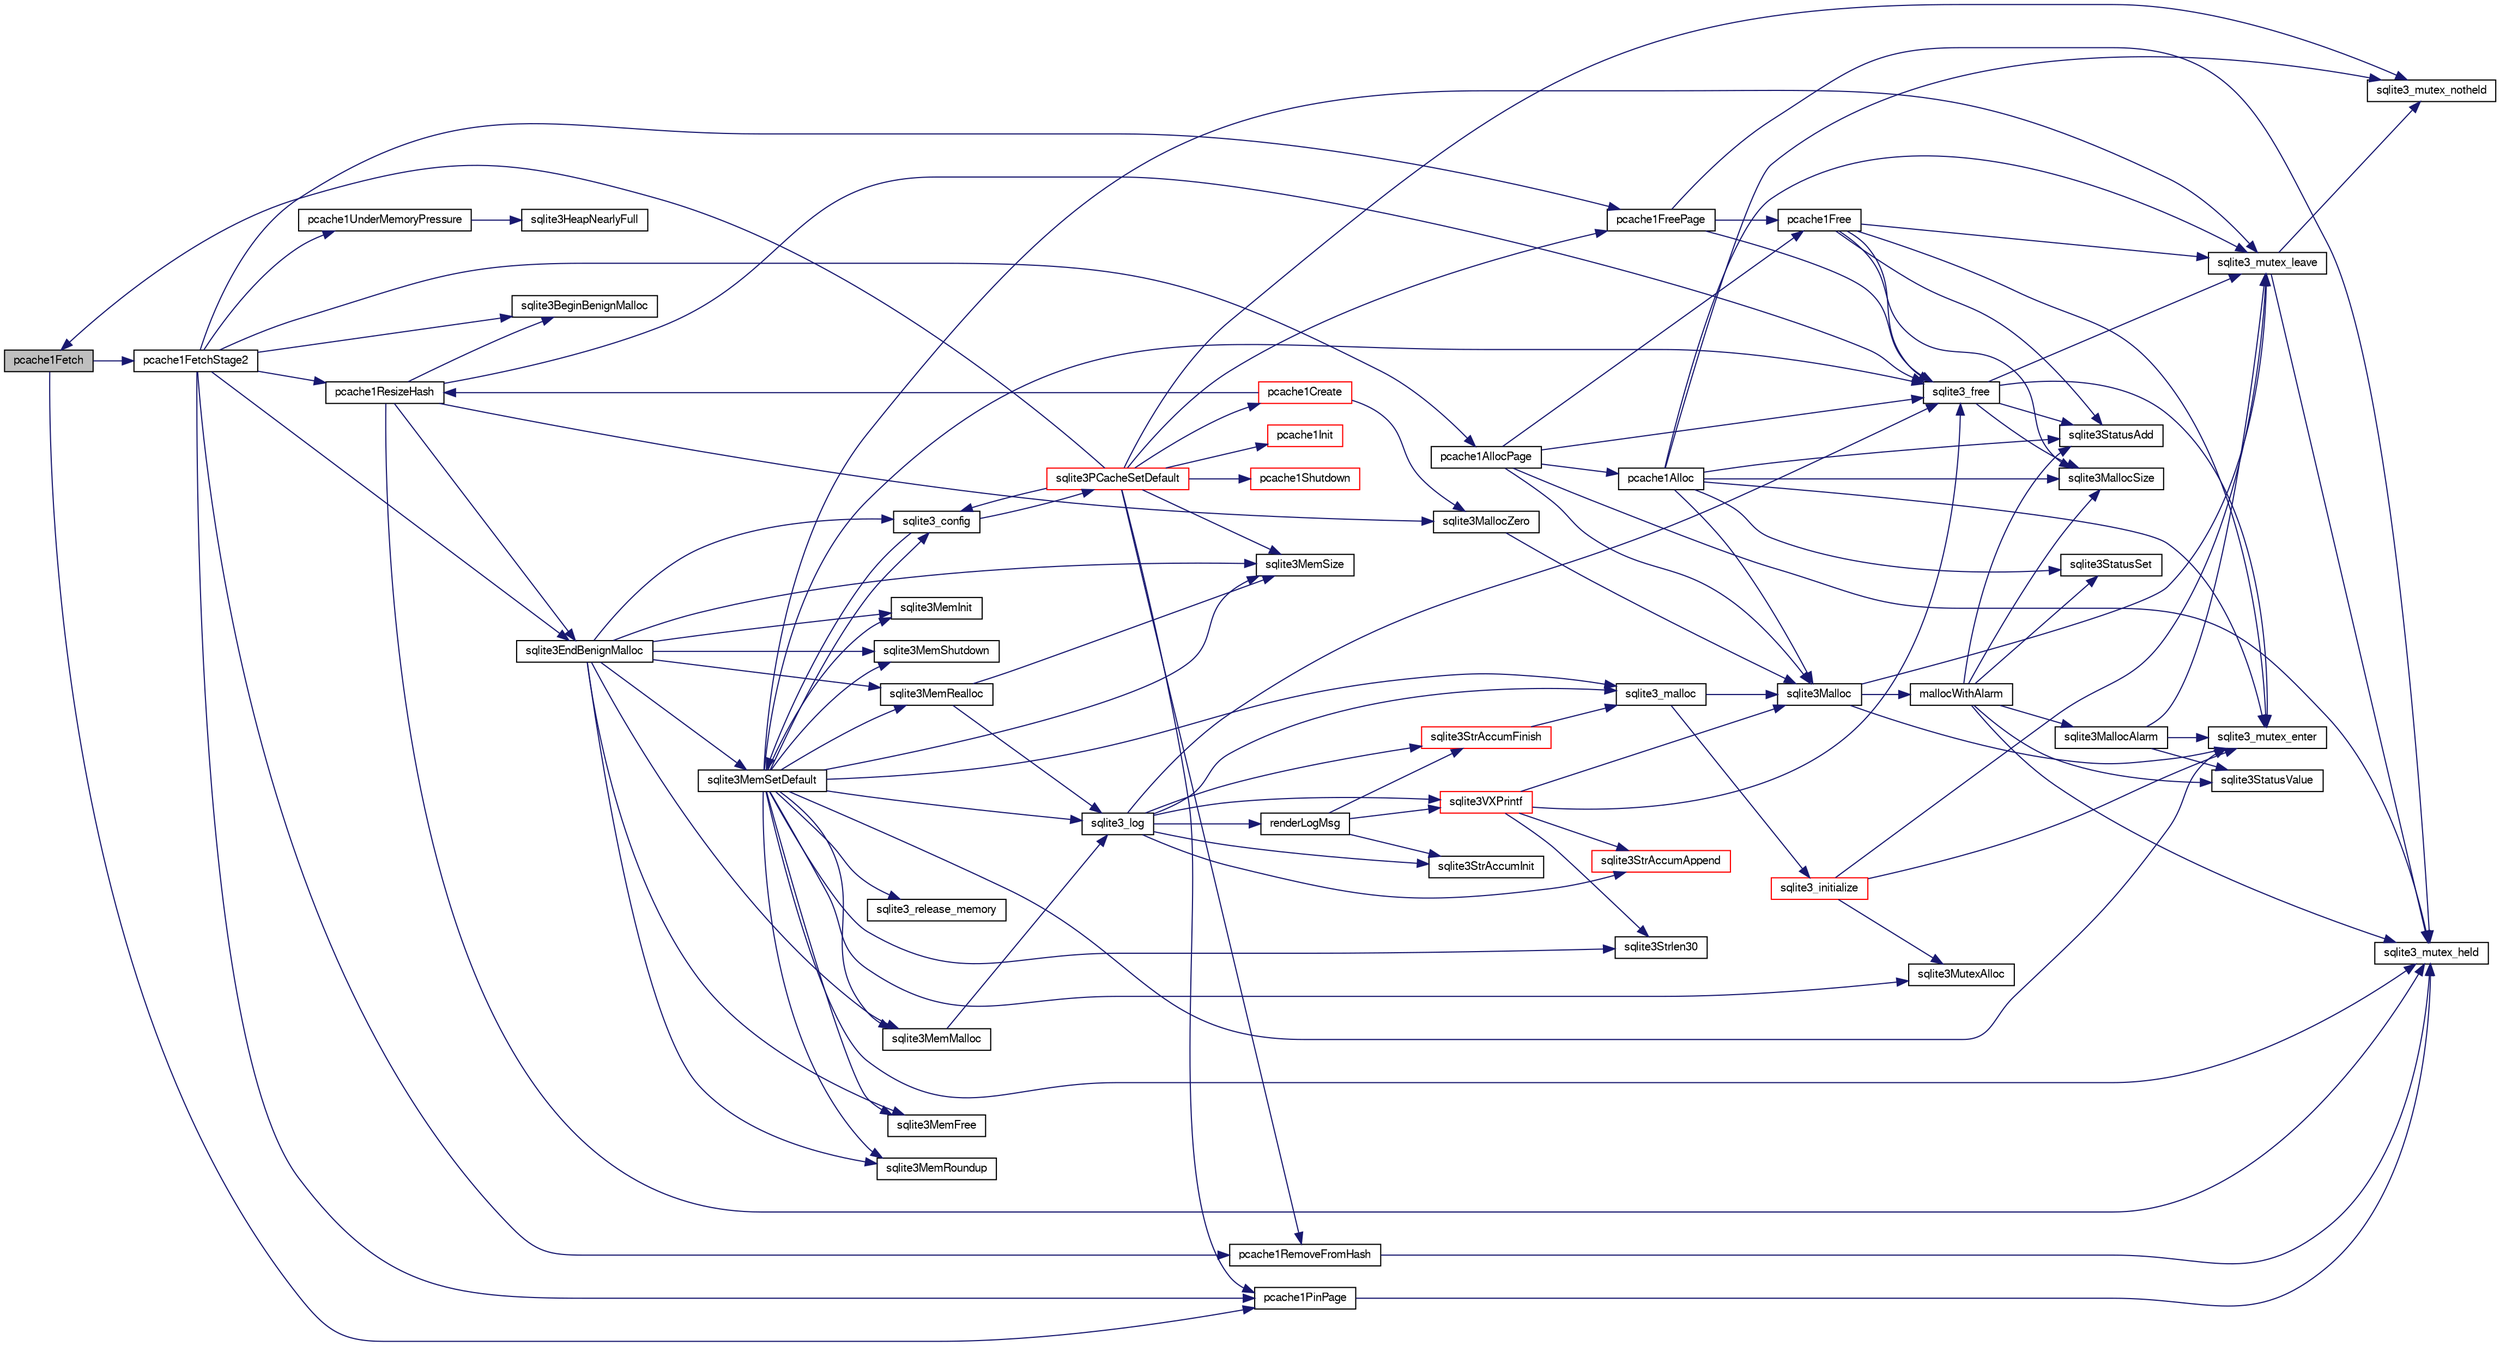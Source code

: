 digraph "pcache1Fetch"
{
  edge [fontname="FreeSans",fontsize="10",labelfontname="FreeSans",labelfontsize="10"];
  node [fontname="FreeSans",fontsize="10",shape=record];
  rankdir="LR";
  Node222151 [label="pcache1Fetch",height=0.2,width=0.4,color="black", fillcolor="grey75", style="filled", fontcolor="black"];
  Node222151 -> Node222152 [color="midnightblue",fontsize="10",style="solid",fontname="FreeSans"];
  Node222152 [label="pcache1PinPage",height=0.2,width=0.4,color="black", fillcolor="white", style="filled",URL="$sqlite3_8c.html#a8c56f8763581386fa892a46f77c8d684"];
  Node222152 -> Node222153 [color="midnightblue",fontsize="10",style="solid",fontname="FreeSans"];
  Node222153 [label="sqlite3_mutex_held",height=0.2,width=0.4,color="black", fillcolor="white", style="filled",URL="$sqlite3_8c.html#acf77da68932b6bc163c5e68547ecc3e7"];
  Node222151 -> Node222154 [color="midnightblue",fontsize="10",style="solid",fontname="FreeSans"];
  Node222154 [label="pcache1FetchStage2",height=0.2,width=0.4,color="black", fillcolor="white", style="filled",URL="$sqlite3_8c.html#a30a4ee80ec88f9eb4ade1424d99585b5"];
  Node222154 -> Node222155 [color="midnightblue",fontsize="10",style="solid",fontname="FreeSans"];
  Node222155 [label="pcache1UnderMemoryPressure",height=0.2,width=0.4,color="black", fillcolor="white", style="filled",URL="$sqlite3_8c.html#a8ac031ba611370b715065a6536e175d0"];
  Node222155 -> Node222156 [color="midnightblue",fontsize="10",style="solid",fontname="FreeSans"];
  Node222156 [label="sqlite3HeapNearlyFull",height=0.2,width=0.4,color="black", fillcolor="white", style="filled",URL="$sqlite3_8c.html#a2b7232bc5f106e359882fe58b46d2b08"];
  Node222154 -> Node222157 [color="midnightblue",fontsize="10",style="solid",fontname="FreeSans"];
  Node222157 [label="pcache1ResizeHash",height=0.2,width=0.4,color="black", fillcolor="white", style="filled",URL="$sqlite3_8c.html#a7795922581c79a689c6e954dad69c037"];
  Node222157 -> Node222153 [color="midnightblue",fontsize="10",style="solid",fontname="FreeSans"];
  Node222157 -> Node222158 [color="midnightblue",fontsize="10",style="solid",fontname="FreeSans"];
  Node222158 [label="sqlite3BeginBenignMalloc",height=0.2,width=0.4,color="black", fillcolor="white", style="filled",URL="$sqlite3_8c.html#a3344c0e2b1b6df701a1cb326602fac14"];
  Node222157 -> Node222159 [color="midnightblue",fontsize="10",style="solid",fontname="FreeSans"];
  Node222159 [label="sqlite3MallocZero",height=0.2,width=0.4,color="black", fillcolor="white", style="filled",URL="$sqlite3_8c.html#ab3e07a30b9b5471f9f5e8f9cb7229934"];
  Node222159 -> Node222160 [color="midnightblue",fontsize="10",style="solid",fontname="FreeSans"];
  Node222160 [label="sqlite3Malloc",height=0.2,width=0.4,color="black", fillcolor="white", style="filled",URL="$sqlite3_8c.html#a361a2eaa846b1885f123abe46f5d8b2b"];
  Node222160 -> Node222161 [color="midnightblue",fontsize="10",style="solid",fontname="FreeSans"];
  Node222161 [label="sqlite3_mutex_enter",height=0.2,width=0.4,color="black", fillcolor="white", style="filled",URL="$sqlite3_8c.html#a1c12cde690bd89f104de5cbad12a6bf5"];
  Node222160 -> Node222162 [color="midnightblue",fontsize="10",style="solid",fontname="FreeSans"];
  Node222162 [label="mallocWithAlarm",height=0.2,width=0.4,color="black", fillcolor="white", style="filled",URL="$sqlite3_8c.html#ab070d5cf8e48ec8a6a43cf025d48598b"];
  Node222162 -> Node222153 [color="midnightblue",fontsize="10",style="solid",fontname="FreeSans"];
  Node222162 -> Node222163 [color="midnightblue",fontsize="10",style="solid",fontname="FreeSans"];
  Node222163 [label="sqlite3StatusSet",height=0.2,width=0.4,color="black", fillcolor="white", style="filled",URL="$sqlite3_8c.html#afec7586c01fcb5ea17dc9d7725a589d9"];
  Node222162 -> Node222164 [color="midnightblue",fontsize="10",style="solid",fontname="FreeSans"];
  Node222164 [label="sqlite3StatusValue",height=0.2,width=0.4,color="black", fillcolor="white", style="filled",URL="$sqlite3_8c.html#a30b8ac296c6e200c1fa57708d52c6ef6"];
  Node222162 -> Node222165 [color="midnightblue",fontsize="10",style="solid",fontname="FreeSans"];
  Node222165 [label="sqlite3MallocAlarm",height=0.2,width=0.4,color="black", fillcolor="white", style="filled",URL="$sqlite3_8c.html#ada66988e8471d1198f3219c062377508"];
  Node222165 -> Node222164 [color="midnightblue",fontsize="10",style="solid",fontname="FreeSans"];
  Node222165 -> Node222166 [color="midnightblue",fontsize="10",style="solid",fontname="FreeSans"];
  Node222166 [label="sqlite3_mutex_leave",height=0.2,width=0.4,color="black", fillcolor="white", style="filled",URL="$sqlite3_8c.html#a5838d235601dbd3c1fa993555c6bcc93"];
  Node222166 -> Node222153 [color="midnightblue",fontsize="10",style="solid",fontname="FreeSans"];
  Node222166 -> Node222167 [color="midnightblue",fontsize="10",style="solid",fontname="FreeSans"];
  Node222167 [label="sqlite3_mutex_notheld",height=0.2,width=0.4,color="black", fillcolor="white", style="filled",URL="$sqlite3_8c.html#a83967c837c1c000d3b5adcfaa688f5dc"];
  Node222165 -> Node222161 [color="midnightblue",fontsize="10",style="solid",fontname="FreeSans"];
  Node222162 -> Node222168 [color="midnightblue",fontsize="10",style="solid",fontname="FreeSans"];
  Node222168 [label="sqlite3MallocSize",height=0.2,width=0.4,color="black", fillcolor="white", style="filled",URL="$sqlite3_8c.html#acf5d2a5f35270bafb050bd2def576955"];
  Node222162 -> Node222169 [color="midnightblue",fontsize="10",style="solid",fontname="FreeSans"];
  Node222169 [label="sqlite3StatusAdd",height=0.2,width=0.4,color="black", fillcolor="white", style="filled",URL="$sqlite3_8c.html#afa029f93586aeab4cc85360905dae9cd"];
  Node222160 -> Node222166 [color="midnightblue",fontsize="10",style="solid",fontname="FreeSans"];
  Node222157 -> Node222170 [color="midnightblue",fontsize="10",style="solid",fontname="FreeSans"];
  Node222170 [label="sqlite3EndBenignMalloc",height=0.2,width=0.4,color="black", fillcolor="white", style="filled",URL="$sqlite3_8c.html#a4582127cc64d483dc66c7acf9d8d8fbb"];
  Node222170 -> Node222171 [color="midnightblue",fontsize="10",style="solid",fontname="FreeSans"];
  Node222171 [label="sqlite3MemMalloc",height=0.2,width=0.4,color="black", fillcolor="white", style="filled",URL="$sqlite3_8c.html#a53157f1a669f949332f44ca9f15c0a43"];
  Node222171 -> Node222172 [color="midnightblue",fontsize="10",style="solid",fontname="FreeSans"];
  Node222172 [label="sqlite3_log",height=0.2,width=0.4,color="black", fillcolor="white", style="filled",URL="$sqlite3_8c.html#a298c9699bf9c143662c6b1fec4b2dc3b"];
  Node222172 -> Node222173 [color="midnightblue",fontsize="10",style="solid",fontname="FreeSans"];
  Node222173 [label="renderLogMsg",height=0.2,width=0.4,color="black", fillcolor="white", style="filled",URL="$sqlite3_8c.html#a7a02b43ce0a27bb52085c7f446d115af"];
  Node222173 -> Node222174 [color="midnightblue",fontsize="10",style="solid",fontname="FreeSans"];
  Node222174 [label="sqlite3StrAccumInit",height=0.2,width=0.4,color="black", fillcolor="white", style="filled",URL="$sqlite3_8c.html#aabf95e113b9d54d519cd15a56215f560"];
  Node222173 -> Node222175 [color="midnightblue",fontsize="10",style="solid",fontname="FreeSans"];
  Node222175 [label="sqlite3VXPrintf",height=0.2,width=0.4,color="red", fillcolor="white", style="filled",URL="$sqlite3_8c.html#a63c25806c9bd4a2b76f9a0eb232c6bde"];
  Node222175 -> Node222176 [color="midnightblue",fontsize="10",style="solid",fontname="FreeSans"];
  Node222176 [label="sqlite3StrAccumAppend",height=0.2,width=0.4,color="red", fillcolor="white", style="filled",URL="$sqlite3_8c.html#a56664fa33def33c5a5245b623441d5e0"];
  Node222175 -> Node222160 [color="midnightblue",fontsize="10",style="solid",fontname="FreeSans"];
  Node222175 -> Node222234 [color="midnightblue",fontsize="10",style="solid",fontname="FreeSans"];
  Node222234 [label="sqlite3Strlen30",height=0.2,width=0.4,color="black", fillcolor="white", style="filled",URL="$sqlite3_8c.html#a3dcd80ba41f1a308193dee74857b62a7"];
  Node222175 -> Node222185 [color="midnightblue",fontsize="10",style="solid",fontname="FreeSans"];
  Node222185 [label="sqlite3_free",height=0.2,width=0.4,color="black", fillcolor="white", style="filled",URL="$sqlite3_8c.html#a6552349e36a8a691af5487999ab09519"];
  Node222185 -> Node222161 [color="midnightblue",fontsize="10",style="solid",fontname="FreeSans"];
  Node222185 -> Node222169 [color="midnightblue",fontsize="10",style="solid",fontname="FreeSans"];
  Node222185 -> Node222168 [color="midnightblue",fontsize="10",style="solid",fontname="FreeSans"];
  Node222185 -> Node222166 [color="midnightblue",fontsize="10",style="solid",fontname="FreeSans"];
  Node222173 -> Node222261 [color="midnightblue",fontsize="10",style="solid",fontname="FreeSans"];
  Node222261 [label="sqlite3StrAccumFinish",height=0.2,width=0.4,color="red", fillcolor="white", style="filled",URL="$sqlite3_8c.html#adb7f26b10ac1b847db6f000ef4c2e2ba"];
  Node222261 -> Node222236 [color="midnightblue",fontsize="10",style="solid",fontname="FreeSans"];
  Node222236 [label="sqlite3_malloc",height=0.2,width=0.4,color="black", fillcolor="white", style="filled",URL="$sqlite3_8c.html#ac79dba55fc32b6a840cf5a9769bce7cd"];
  Node222236 -> Node222189 [color="midnightblue",fontsize="10",style="solid",fontname="FreeSans"];
  Node222189 [label="sqlite3_initialize",height=0.2,width=0.4,color="red", fillcolor="white", style="filled",URL="$sqlite3_8c.html#ab0c0ee2d5d4cf8b28e9572296a8861df"];
  Node222189 -> Node222207 [color="midnightblue",fontsize="10",style="solid",fontname="FreeSans"];
  Node222207 [label="sqlite3MutexAlloc",height=0.2,width=0.4,color="black", fillcolor="white", style="filled",URL="$sqlite3_8c.html#a0e3f432ee581f6876b590e7ad7e84e19"];
  Node222189 -> Node222161 [color="midnightblue",fontsize="10",style="solid",fontname="FreeSans"];
  Node222189 -> Node222166 [color="midnightblue",fontsize="10",style="solid",fontname="FreeSans"];
  Node222236 -> Node222160 [color="midnightblue",fontsize="10",style="solid",fontname="FreeSans"];
  Node222172 -> Node222174 [color="midnightblue",fontsize="10",style="solid",fontname="FreeSans"];
  Node222172 -> Node222175 [color="midnightblue",fontsize="10",style="solid",fontname="FreeSans"];
  Node222172 -> Node222261 [color="midnightblue",fontsize="10",style="solid",fontname="FreeSans"];
  Node222172 -> Node222236 [color="midnightblue",fontsize="10",style="solid",fontname="FreeSans"];
  Node222172 -> Node222185 [color="midnightblue",fontsize="10",style="solid",fontname="FreeSans"];
  Node222172 -> Node222176 [color="midnightblue",fontsize="10",style="solid",fontname="FreeSans"];
  Node222170 -> Node222210 [color="midnightblue",fontsize="10",style="solid",fontname="FreeSans"];
  Node222210 [label="sqlite3MemFree",height=0.2,width=0.4,color="black", fillcolor="white", style="filled",URL="$sqlite3_8c.html#a4198492989c7a427e3d704c06058850a"];
  Node222170 -> Node222211 [color="midnightblue",fontsize="10",style="solid",fontname="FreeSans"];
  Node222211 [label="sqlite3MemRealloc",height=0.2,width=0.4,color="black", fillcolor="white", style="filled",URL="$sqlite3_8c.html#addd043cc5742c3b0cf536763cd4e6948"];
  Node222211 -> Node222172 [color="midnightblue",fontsize="10",style="solid",fontname="FreeSans"];
  Node222211 -> Node222212 [color="midnightblue",fontsize="10",style="solid",fontname="FreeSans"];
  Node222212 [label="sqlite3MemSize",height=0.2,width=0.4,color="black", fillcolor="white", style="filled",URL="$sqlite3_8c.html#a564962938d56643e999de431c190f937"];
  Node222170 -> Node222212 [color="midnightblue",fontsize="10",style="solid",fontname="FreeSans"];
  Node222170 -> Node222213 [color="midnightblue",fontsize="10",style="solid",fontname="FreeSans"];
  Node222213 [label="sqlite3MemRoundup",height=0.2,width=0.4,color="black", fillcolor="white", style="filled",URL="$sqlite3_8c.html#ac9d66a2d2d224dfafcf6a49d48436ddc"];
  Node222170 -> Node222214 [color="midnightblue",fontsize="10",style="solid",fontname="FreeSans"];
  Node222214 [label="sqlite3MemInit",height=0.2,width=0.4,color="black", fillcolor="white", style="filled",URL="$sqlite3_8c.html#a1ec61c1becf036ba7fcb571ae51300af"];
  Node222170 -> Node222215 [color="midnightblue",fontsize="10",style="solid",fontname="FreeSans"];
  Node222215 [label="sqlite3MemShutdown",height=0.2,width=0.4,color="black", fillcolor="white", style="filled",URL="$sqlite3_8c.html#a934531b3f7c4743196f453ce6db028dc"];
  Node222170 -> Node222209 [color="midnightblue",fontsize="10",style="solid",fontname="FreeSans"];
  Node222209 [label="sqlite3MemSetDefault",height=0.2,width=0.4,color="black", fillcolor="white", style="filled",URL="$sqlite3_8c.html#a162fbfd727e92c5f8f72625b5ff62549"];
  Node222209 -> Node222171 [color="midnightblue",fontsize="10",style="solid",fontname="FreeSans"];
  Node222209 -> Node222210 [color="midnightblue",fontsize="10",style="solid",fontname="FreeSans"];
  Node222209 -> Node222211 [color="midnightblue",fontsize="10",style="solid",fontname="FreeSans"];
  Node222209 -> Node222212 [color="midnightblue",fontsize="10",style="solid",fontname="FreeSans"];
  Node222209 -> Node222213 [color="midnightblue",fontsize="10",style="solid",fontname="FreeSans"];
  Node222209 -> Node222214 [color="midnightblue",fontsize="10",style="solid",fontname="FreeSans"];
  Node222209 -> Node222215 [color="midnightblue",fontsize="10",style="solid",fontname="FreeSans"];
  Node222209 -> Node222216 [color="midnightblue",fontsize="10",style="solid",fontname="FreeSans"];
  Node222216 [label="sqlite3_config",height=0.2,width=0.4,color="black", fillcolor="white", style="filled",URL="$sqlite3_8c.html#a74ad420b6f26bc06a04ff6ecec8a8c91"];
  Node222216 -> Node222209 [color="midnightblue",fontsize="10",style="solid",fontname="FreeSans"];
  Node222216 -> Node222217 [color="midnightblue",fontsize="10",style="solid",fontname="FreeSans"];
  Node222217 [label="sqlite3PCacheSetDefault",height=0.2,width=0.4,color="red", fillcolor="white", style="filled",URL="$sqlite3_8c.html#a91974afe7709a742451438556ee0c70c"];
  Node222217 -> Node222218 [color="midnightblue",fontsize="10",style="solid",fontname="FreeSans"];
  Node222218 [label="pcache1Init",height=0.2,width=0.4,color="red", fillcolor="white", style="filled",URL="$sqlite3_8c.html#a05e9c1daf3dd812db1d769b69b20e069"];
  Node222217 -> Node222220 [color="midnightblue",fontsize="10",style="solid",fontname="FreeSans"];
  Node222220 [label="pcache1Shutdown",height=0.2,width=0.4,color="red", fillcolor="white", style="filled",URL="$sqlite3_8c.html#a707b7714a99d68e6858d4305b2a02579"];
  Node222217 -> Node222227 [color="midnightblue",fontsize="10",style="solid",fontname="FreeSans"];
  Node222227 [label="pcache1Create",height=0.2,width=0.4,color="red", fillcolor="white", style="filled",URL="$sqlite3_8c.html#a44cfeb7ecaf2b6aa54934d3deaee8919"];
  Node222227 -> Node222159 [color="midnightblue",fontsize="10",style="solid",fontname="FreeSans"];
  Node222227 -> Node222157 [color="midnightblue",fontsize="10",style="solid",fontname="FreeSans"];
  Node222217 -> Node222151 [color="midnightblue",fontsize="10",style="solid",fontname="FreeSans"];
  Node222217 -> Node222216 [color="midnightblue",fontsize="10",style="solid",fontname="FreeSans"];
  Node222217 -> Node222167 [color="midnightblue",fontsize="10",style="solid",fontname="FreeSans"];
  Node222217 -> Node222212 [color="midnightblue",fontsize="10",style="solid",fontname="FreeSans"];
  Node222217 -> Node222152 [color="midnightblue",fontsize="10",style="solid",fontname="FreeSans"];
  Node222217 -> Node222226 [color="midnightblue",fontsize="10",style="solid",fontname="FreeSans"];
  Node222226 [label="pcache1RemoveFromHash",height=0.2,width=0.4,color="black", fillcolor="white", style="filled",URL="$sqlite3_8c.html#a1b58eae8a9fe64c0c817a74a2ac7ad41"];
  Node222226 -> Node222153 [color="midnightblue",fontsize="10",style="solid",fontname="FreeSans"];
  Node222217 -> Node222223 [color="midnightblue",fontsize="10",style="solid",fontname="FreeSans"];
  Node222223 [label="pcache1FreePage",height=0.2,width=0.4,color="black", fillcolor="white", style="filled",URL="$sqlite3_8c.html#aa3f573a706805bb81ef72ff65ffcdb79"];
  Node222223 -> Node222153 [color="midnightblue",fontsize="10",style="solid",fontname="FreeSans"];
  Node222223 -> Node222224 [color="midnightblue",fontsize="10",style="solid",fontname="FreeSans"];
  Node222224 [label="pcache1Free",height=0.2,width=0.4,color="black", fillcolor="white", style="filled",URL="$sqlite3_8c.html#a283e764f60afec3ed4995402b6604ceb"];
  Node222224 -> Node222161 [color="midnightblue",fontsize="10",style="solid",fontname="FreeSans"];
  Node222224 -> Node222169 [color="midnightblue",fontsize="10",style="solid",fontname="FreeSans"];
  Node222224 -> Node222166 [color="midnightblue",fontsize="10",style="solid",fontname="FreeSans"];
  Node222224 -> Node222168 [color="midnightblue",fontsize="10",style="solid",fontname="FreeSans"];
  Node222224 -> Node222185 [color="midnightblue",fontsize="10",style="solid",fontname="FreeSans"];
  Node222223 -> Node222185 [color="midnightblue",fontsize="10",style="solid",fontname="FreeSans"];
  Node222209 -> Node222207 [color="midnightblue",fontsize="10",style="solid",fontname="FreeSans"];
  Node222209 -> Node222161 [color="midnightblue",fontsize="10",style="solid",fontname="FreeSans"];
  Node222209 -> Node222166 [color="midnightblue",fontsize="10",style="solid",fontname="FreeSans"];
  Node222209 -> Node222234 [color="midnightblue",fontsize="10",style="solid",fontname="FreeSans"];
  Node222209 -> Node222153 [color="midnightblue",fontsize="10",style="solid",fontname="FreeSans"];
  Node222209 -> Node222235 [color="midnightblue",fontsize="10",style="solid",fontname="FreeSans"];
  Node222235 [label="sqlite3_release_memory",height=0.2,width=0.4,color="black", fillcolor="white", style="filled",URL="$sqlite3_8c.html#a91037e7ef182e008677dae146e15cf92"];
  Node222209 -> Node222236 [color="midnightblue",fontsize="10",style="solid",fontname="FreeSans"];
  Node222209 -> Node222185 [color="midnightblue",fontsize="10",style="solid",fontname="FreeSans"];
  Node222209 -> Node222172 [color="midnightblue",fontsize="10",style="solid",fontname="FreeSans"];
  Node222170 -> Node222216 [color="midnightblue",fontsize="10",style="solid",fontname="FreeSans"];
  Node222157 -> Node222185 [color="midnightblue",fontsize="10",style="solid",fontname="FreeSans"];
  Node222154 -> Node222226 [color="midnightblue",fontsize="10",style="solid",fontname="FreeSans"];
  Node222154 -> Node222152 [color="midnightblue",fontsize="10",style="solid",fontname="FreeSans"];
  Node222154 -> Node222223 [color="midnightblue",fontsize="10",style="solid",fontname="FreeSans"];
  Node222154 -> Node222158 [color="midnightblue",fontsize="10",style="solid",fontname="FreeSans"];
  Node222154 -> Node222431 [color="midnightblue",fontsize="10",style="solid",fontname="FreeSans"];
  Node222431 [label="pcache1AllocPage",height=0.2,width=0.4,color="black", fillcolor="white", style="filled",URL="$sqlite3_8c.html#ad6ec26e3c7beec69fb9ca11fcd63120e"];
  Node222431 -> Node222153 [color="midnightblue",fontsize="10",style="solid",fontname="FreeSans"];
  Node222431 -> Node222432 [color="midnightblue",fontsize="10",style="solid",fontname="FreeSans"];
  Node222432 [label="pcache1Alloc",height=0.2,width=0.4,color="black", fillcolor="white", style="filled",URL="$sqlite3_8c.html#ad80f2390e3fdf5c2feab3ea212d4e9a8"];
  Node222432 -> Node222167 [color="midnightblue",fontsize="10",style="solid",fontname="FreeSans"];
  Node222432 -> Node222163 [color="midnightblue",fontsize="10",style="solid",fontname="FreeSans"];
  Node222432 -> Node222161 [color="midnightblue",fontsize="10",style="solid",fontname="FreeSans"];
  Node222432 -> Node222169 [color="midnightblue",fontsize="10",style="solid",fontname="FreeSans"];
  Node222432 -> Node222166 [color="midnightblue",fontsize="10",style="solid",fontname="FreeSans"];
  Node222432 -> Node222160 [color="midnightblue",fontsize="10",style="solid",fontname="FreeSans"];
  Node222432 -> Node222168 [color="midnightblue",fontsize="10",style="solid",fontname="FreeSans"];
  Node222431 -> Node222160 [color="midnightblue",fontsize="10",style="solid",fontname="FreeSans"];
  Node222431 -> Node222224 [color="midnightblue",fontsize="10",style="solid",fontname="FreeSans"];
  Node222431 -> Node222185 [color="midnightblue",fontsize="10",style="solid",fontname="FreeSans"];
  Node222154 -> Node222170 [color="midnightblue",fontsize="10",style="solid",fontname="FreeSans"];
}
